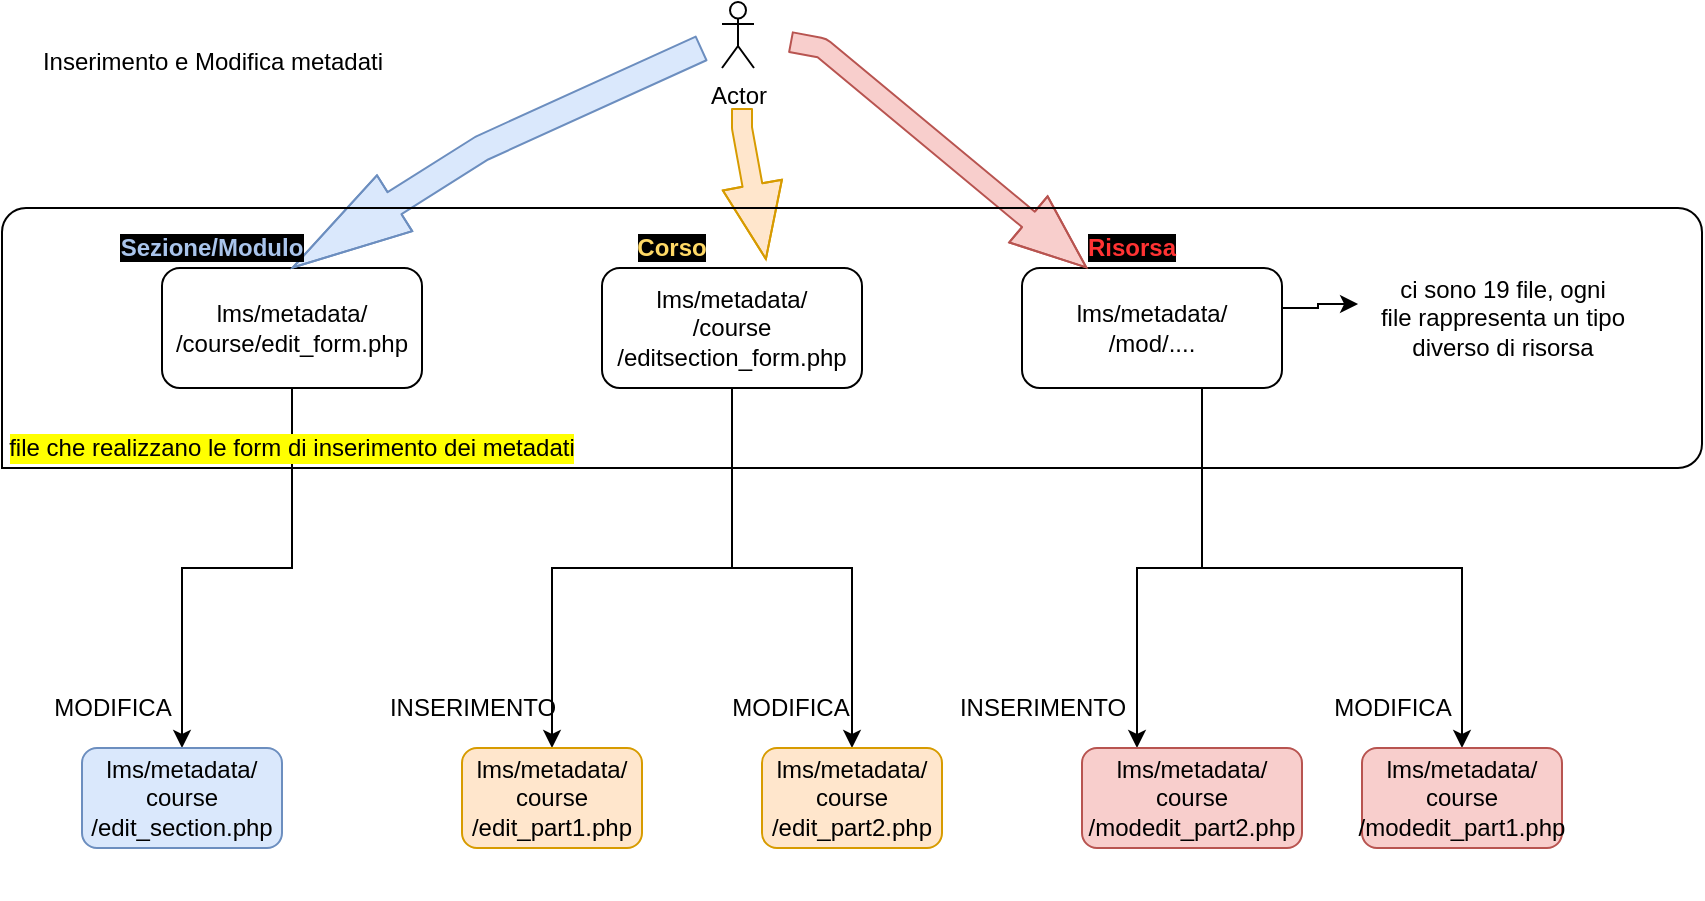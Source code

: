 <mxfile version="12.9.10" type="github"><diagram id="iX2CkNK2xto9zVIojdpD" name="Page-1"><mxGraphModel dx="868" dy="450" grid="1" gridSize="10" guides="1" tooltips="1" connect="1" arrows="1" fold="1" page="1" pageScale="1" pageWidth="827" pageHeight="1169" math="0" shadow="0"><root><mxCell id="0"/><mxCell id="1" parent="0"/><mxCell id="L0csWBsG_nUdyliogyxL-1" value="Inserimento e Modifica metadati" style="text;html=1;align=center;verticalAlign=middle;resizable=0;points=[];autosize=1;" vertex="1" parent="1"><mxGeometry x="30" y="37" width="190" height="20" as="geometry"/></mxCell><mxCell id="L0csWBsG_nUdyliogyxL-29" style="edgeStyle=orthogonalEdgeStyle;rounded=0;orthogonalLoop=1;jettySize=auto;html=1;exitX=0.5;exitY=1;exitDx=0;exitDy=0;entryX=0.5;entryY=0;entryDx=0;entryDy=0;" edge="1" parent="1" source="L0csWBsG_nUdyliogyxL-4" target="L0csWBsG_nUdyliogyxL-37"><mxGeometry relative="1" as="geometry"><mxPoint x="115" y="380" as="targetPoint"/></mxGeometry></mxCell><mxCell id="L0csWBsG_nUdyliogyxL-4" value="lms/metadata/&lt;br&gt;/course/edit_form.php" style="rounded=1;whiteSpace=wrap;html=1;" vertex="1" parent="1"><mxGeometry x="100" y="150" width="130" height="60" as="geometry"/></mxCell><mxCell id="L0csWBsG_nUdyliogyxL-31" style="edgeStyle=orthogonalEdgeStyle;rounded=0;orthogonalLoop=1;jettySize=auto;html=1;exitX=0.5;exitY=1;exitDx=0;exitDy=0;entryX=0.5;entryY=0;entryDx=0;entryDy=0;" edge="1" parent="1" source="L0csWBsG_nUdyliogyxL-5" target="L0csWBsG_nUdyliogyxL-34"><mxGeometry relative="1" as="geometry"><mxPoint x="358" y="368" as="targetPoint"/></mxGeometry></mxCell><mxCell id="L0csWBsG_nUdyliogyxL-32" style="edgeStyle=orthogonalEdgeStyle;rounded=0;orthogonalLoop=1;jettySize=auto;html=1;exitX=0.5;exitY=1;exitDx=0;exitDy=0;entryX=0.5;entryY=0;entryDx=0;entryDy=0;" edge="1" parent="1" source="L0csWBsG_nUdyliogyxL-5" target="L0csWBsG_nUdyliogyxL-33"><mxGeometry relative="1" as="geometry"><mxPoint x="469.97" y="370" as="targetPoint"/></mxGeometry></mxCell><mxCell id="L0csWBsG_nUdyliogyxL-5" value="lms/metadata/&lt;br&gt;/course&lt;br&gt;/editsection_form.php" style="rounded=1;whiteSpace=wrap;html=1;" vertex="1" parent="1"><mxGeometry x="320" y="150" width="130" height="60" as="geometry"/></mxCell><mxCell id="L0csWBsG_nUdyliogyxL-7" style="edgeStyle=orthogonalEdgeStyle;rounded=0;orthogonalLoop=1;jettySize=auto;html=1;exitX=1;exitY=0.25;exitDx=0;exitDy=0;entryX=-0.014;entryY=0.36;entryDx=0;entryDy=0;entryPerimeter=0;" edge="1" parent="1" source="L0csWBsG_nUdyliogyxL-6" target="L0csWBsG_nUdyliogyxL-8"><mxGeometry relative="1" as="geometry"><mxPoint x="730" y="175" as="targetPoint"/><Array as="points"><mxPoint x="660" y="170"/><mxPoint x="678" y="170"/></Array></mxGeometry></mxCell><mxCell id="L0csWBsG_nUdyliogyxL-41" style="edgeStyle=orthogonalEdgeStyle;rounded=0;orthogonalLoop=1;jettySize=auto;html=1;exitX=0.5;exitY=1;exitDx=0;exitDy=0;entryX=0.25;entryY=0;entryDx=0;entryDy=0;" edge="1" parent="1" source="L0csWBsG_nUdyliogyxL-6" target="L0csWBsG_nUdyliogyxL-26"><mxGeometry relative="1" as="geometry"><Array as="points"><mxPoint x="620" y="210"/><mxPoint x="620" y="300"/><mxPoint x="588" y="300"/></Array></mxGeometry></mxCell><mxCell id="L0csWBsG_nUdyliogyxL-42" style="edgeStyle=orthogonalEdgeStyle;rounded=0;orthogonalLoop=1;jettySize=auto;html=1;exitX=0.75;exitY=1;exitDx=0;exitDy=0;" edge="1" parent="1" source="L0csWBsG_nUdyliogyxL-6" target="L0csWBsG_nUdyliogyxL-27"><mxGeometry relative="1" as="geometry"><Array as="points"><mxPoint x="620" y="210"/><mxPoint x="620" y="300"/><mxPoint x="750" y="300"/></Array></mxGeometry></mxCell><mxCell id="L0csWBsG_nUdyliogyxL-6" value="lms/metadata/&lt;br&gt;/mod/...." style="rounded=1;whiteSpace=wrap;html=1;" vertex="1" parent="1"><mxGeometry x="530" y="150" width="130" height="60" as="geometry"/></mxCell><mxCell id="L0csWBsG_nUdyliogyxL-8" value="ci sono 19 file, ogni&lt;br&gt;file rappresenta un tipo&lt;br&gt;diverso di risorsa" style="text;html=1;align=center;verticalAlign=middle;resizable=0;points=[];autosize=1;" vertex="1" parent="1"><mxGeometry x="700" y="150" width="140" height="50" as="geometry"/></mxCell><mxCell id="L0csWBsG_nUdyliogyxL-11" value="Actor" style="shape=umlActor;verticalLabelPosition=bottom;labelBackgroundColor=#ffffff;verticalAlign=top;html=1;outlineConnect=0;" vertex="1" parent="1"><mxGeometry x="380" y="17" width="16" height="33" as="geometry"/></mxCell><mxCell id="L0csWBsG_nUdyliogyxL-12" value="" style="shape=flexArrow;endArrow=classic;html=1;endWidth=19;endSize=12.19;entryX=0.631;entryY=-0.067;entryDx=0;entryDy=0;entryPerimeter=0;fillColor=#ffe6cc;strokeColor=#d79b00;" edge="1" parent="1" target="L0csWBsG_nUdyliogyxL-5"><mxGeometry width="50" height="50" relative="1" as="geometry"><mxPoint x="390" y="70" as="sourcePoint"/><mxPoint x="408" y="160" as="targetPoint"/><Array as="points"><mxPoint x="390" y="80"/></Array></mxGeometry></mxCell><mxCell id="L0csWBsG_nUdyliogyxL-13" value="" style="shape=flexArrow;endArrow=classic;html=1;endWidth=19;endSize=19.72;width=13;entryX=0.5;entryY=0;entryDx=0;entryDy=0;fillColor=#dae8fc;strokeColor=#6c8ebf;" edge="1" parent="1" target="L0csWBsG_nUdyliogyxL-4"><mxGeometry width="50" height="50" relative="1" as="geometry"><mxPoint x="370" y="40" as="sourcePoint"/><mxPoint x="150" y="150" as="targetPoint"/><Array as="points"><mxPoint x="260" y="90"/></Array></mxGeometry></mxCell><mxCell id="L0csWBsG_nUdyliogyxL-14" value="" style="shape=flexArrow;endArrow=classic;html=1;endWidth=19;endSize=12.19;entryX=0.25;entryY=0;entryDx=0;entryDy=0;fillColor=#f8cecc;strokeColor=#b85450;" edge="1" parent="1" target="L0csWBsG_nUdyliogyxL-6"><mxGeometry width="50" height="50" relative="1" as="geometry"><mxPoint x="414" y="37" as="sourcePoint"/><mxPoint x="416.03" y="122.98" as="targetPoint"/><Array as="points"><mxPoint x="430" y="40"/></Array></mxGeometry></mxCell><mxCell id="L0csWBsG_nUdyliogyxL-15" value="" style="verticalLabelPosition=bottom;verticalAlign=top;html=1;shape=mxgraph.basic.three_corner_round_rect;dx=6;shadow=0;fillColor=none;" vertex="1" parent="1"><mxGeometry x="20" y="120" width="850" height="130" as="geometry"/></mxCell><mxCell id="L0csWBsG_nUdyliogyxL-16" value="file che realizzano le form di inserimento dei metadati" style="text;html=1;strokeColor=none;fillColor=none;align=center;verticalAlign=middle;whiteSpace=wrap;rounded=0;shadow=0;labelBackgroundColor=#FFFF00;" vertex="1" parent="1"><mxGeometry x="20" y="230" width="290" height="20" as="geometry"/></mxCell><mxCell id="L0csWBsG_nUdyliogyxL-17" value="&lt;b&gt;&lt;font color=&quot;#a9c4eb&quot; style=&quot;background-color: rgb(0 , 0 , 0)&quot;&gt;Sezione/Modulo&lt;/font&gt;&lt;/b&gt;" style="text;html=1;strokeColor=none;fillColor=none;align=center;verticalAlign=middle;whiteSpace=wrap;rounded=0;shadow=0;" vertex="1" parent="1"><mxGeometry x="90" y="130" width="70" height="20" as="geometry"/></mxCell><mxCell id="L0csWBsG_nUdyliogyxL-20" value="&lt;b&gt;&lt;font color=&quot;#ffd966&quot; style=&quot;background-color: rgb(0 , 0 , 0)&quot;&gt;Corso&lt;/font&gt;&lt;/b&gt;" style="text;html=1;strokeColor=none;fillColor=none;align=center;verticalAlign=middle;whiteSpace=wrap;rounded=0;shadow=0;" vertex="1" parent="1"><mxGeometry x="320" y="130" width="70" height="20" as="geometry"/></mxCell><mxCell id="L0csWBsG_nUdyliogyxL-21" value="&lt;b&gt;&lt;font color=&quot;#ff3333&quot; style=&quot;background-color: rgb(0 , 0 , 0)&quot;&gt;Risorsa&lt;/font&gt;&lt;/b&gt;" style="text;html=1;strokeColor=none;fillColor=none;align=center;verticalAlign=middle;whiteSpace=wrap;rounded=0;shadow=0;" vertex="1" parent="1"><mxGeometry x="550" y="130" width="70" height="20" as="geometry"/></mxCell><mxCell id="L0csWBsG_nUdyliogyxL-26" value="lms/metadata/&lt;br&gt;course&lt;br&gt;/modedit_part2.php" style="rounded=1;whiteSpace=wrap;html=1;shadow=0;fillColor=#f8cecc;strokeColor=#b85450;" vertex="1" parent="1"><mxGeometry x="560" y="390" width="110" height="50" as="geometry"/></mxCell><mxCell id="L0csWBsG_nUdyliogyxL-27" value="&#10;&#10;&lt;!--StartFragment--&gt;&lt;span style=&quot;font-family: Helvetica; font-size: 12px; font-style: normal; font-variant-ligatures: normal; font-variant-caps: normal; font-weight: 400; letter-spacing: normal; orphans: 2; text-align: center; text-indent: 0px; text-transform: none; widows: 2; word-spacing: 0px; -webkit-text-stroke-width: 0px; text-decoration-style: initial; text-decoration-color: initial; float: none; display: inline !important;&quot;&gt;lms/metadata/&lt;/span&gt;&lt;br style=&quot;font-family: Helvetica; font-size: 12px; font-style: normal; font-variant-ligatures: normal; font-variant-caps: normal; font-weight: 400; letter-spacing: normal; orphans: 2; text-align: center; text-indent: 0px; text-transform: none; widows: 2; word-spacing: 0px; -webkit-text-stroke-width: 0px; text-decoration-style: initial; text-decoration-color: initial;&quot;&gt;&lt;span style=&quot;font-family: Helvetica; font-size: 12px; font-style: normal; font-variant-ligatures: normal; font-variant-caps: normal; font-weight: 400; letter-spacing: normal; orphans: 2; text-align: center; text-indent: 0px; text-transform: none; widows: 2; word-spacing: 0px; -webkit-text-stroke-width: 0px; text-decoration-style: initial; text-decoration-color: initial; float: none; display: inline !important;&quot;&gt;course&lt;/span&gt;&lt;br style=&quot;font-family: Helvetica; font-size: 12px; font-style: normal; font-variant-ligatures: normal; font-variant-caps: normal; font-weight: 400; letter-spacing: normal; orphans: 2; text-align: center; text-indent: 0px; text-transform: none; widows: 2; word-spacing: 0px; -webkit-text-stroke-width: 0px; text-decoration-style: initial; text-decoration-color: initial;&quot;&gt;&lt;span style=&quot;font-family: Helvetica; font-size: 12px; font-style: normal; font-variant-ligatures: normal; font-variant-caps: normal; font-weight: 400; letter-spacing: normal; orphans: 2; text-align: center; text-indent: 0px; text-transform: none; widows: 2; word-spacing: 0px; -webkit-text-stroke-width: 0px; text-decoration-style: initial; text-decoration-color: initial; float: none; display: inline !important;&quot;&gt;/modedit_part1.php&lt;/span&gt;&lt;!--EndFragment--&gt;&#10;&#10;" style="rounded=1;whiteSpace=wrap;html=1;shadow=0;fillColor=#f8cecc;strokeColor=#b85450;" vertex="1" parent="1"><mxGeometry x="700" y="390" width="100" height="50" as="geometry"/></mxCell><mxCell id="L0csWBsG_nUdyliogyxL-33" value="&lt;span style=&quot;font-family: &amp;#34;helvetica&amp;#34; ; font-size: 12px ; font-style: normal ; font-weight: 400 ; letter-spacing: normal ; text-align: center ; text-indent: 0px ; text-transform: none ; word-spacing: 0px ; float: none ; display: inline&quot;&gt;lms/metadata/&lt;/span&gt;&lt;br style=&quot;font-family: &amp;#34;helvetica&amp;#34; ; font-size: 12px ; font-style: normal ; font-weight: 400 ; letter-spacing: normal ; text-align: center ; text-indent: 0px ; text-transform: none ; word-spacing: 0px&quot;&gt;&lt;span style=&quot;font-family: &amp;#34;helvetica&amp;#34; ; font-size: 12px ; font-style: normal ; font-weight: 400 ; letter-spacing: normal ; text-align: center ; text-indent: 0px ; text-transform: none ; word-spacing: 0px ; float: none ; display: inline&quot;&gt;course&lt;/span&gt;&lt;br style=&quot;font-family: &amp;#34;helvetica&amp;#34; ; font-size: 12px ; font-style: normal ; font-weight: 400 ; letter-spacing: normal ; text-align: center ; text-indent: 0px ; text-transform: none ; word-spacing: 0px&quot;&gt;&lt;span style=&quot;font-family: &amp;#34;helvetica&amp;#34; ; font-size: 12px ; font-style: normal ; font-weight: 400 ; letter-spacing: normal ; text-align: center ; text-indent: 0px ; text-transform: none ; word-spacing: 0px ; float: none ; display: inline&quot;&gt;/edit_part2.php&lt;/span&gt;" style="rounded=1;whiteSpace=wrap;html=1;shadow=0;fillColor=#ffe6cc;strokeColor=#d79b00;" vertex="1" parent="1"><mxGeometry x="400" y="390" width="90" height="50" as="geometry"/></mxCell><mxCell id="L0csWBsG_nUdyliogyxL-34" value="lms/metadata/&lt;br&gt;course&lt;br&gt;/edit_part1.php" style="rounded=1;whiteSpace=wrap;html=1;shadow=0;fillColor=#ffe6cc;strokeColor=#d79b00;" vertex="1" parent="1"><mxGeometry x="250" y="390" width="90" height="50" as="geometry"/></mxCell><mxCell id="L0csWBsG_nUdyliogyxL-37" value="&lt;span&gt;lms/metadata/&lt;/span&gt;&lt;br&gt;&lt;span&gt;course&lt;/span&gt;&lt;br&gt;&lt;span&gt;/edit_section.php&lt;/span&gt;" style="rounded=1;whiteSpace=wrap;html=1;shadow=0;fillColor=#dae8fc;labelBackgroundColor=none;strokeColor=#6c8ebf;" vertex="1" parent="1"><mxGeometry x="60" y="390" width="100" height="50" as="geometry"/></mxCell><mxCell id="L0csWBsG_nUdyliogyxL-50" value="MODIFICA" style="text;html=1;align=center;verticalAlign=middle;resizable=0;points=[];autosize=1;" vertex="1" parent="1"><mxGeometry x="40" y="360" width="70" height="20" as="geometry"/></mxCell><mxCell id="L0csWBsG_nUdyliogyxL-52" value="MODIFICA" style="text;html=1;align=center;verticalAlign=middle;resizable=0;points=[];autosize=1;" vertex="1" parent="1"><mxGeometry x="680" y="360" width="70" height="20" as="geometry"/></mxCell><mxCell id="L0csWBsG_nUdyliogyxL-53" value="INSERIMENTO" style="text;html=1;align=center;verticalAlign=middle;resizable=0;points=[];autosize=1;" vertex="1" parent="1"><mxGeometry x="205" y="360" width="100" height="20" as="geometry"/></mxCell><mxCell id="L0csWBsG_nUdyliogyxL-54" value="INSERIMENTO" style="text;html=1;align=center;verticalAlign=middle;resizable=0;points=[];autosize=1;" vertex="1" parent="1"><mxGeometry x="490" y="360" width="100" height="20" as="geometry"/></mxCell><mxCell id="L0csWBsG_nUdyliogyxL-56" value="MODIFICA" style="text;html=1;align=center;verticalAlign=middle;resizable=0;points=[];autosize=1;" vertex="1" parent="1"><mxGeometry x="379" y="360" width="70" height="20" as="geometry"/></mxCell></root></mxGraphModel></diagram></mxfile>
